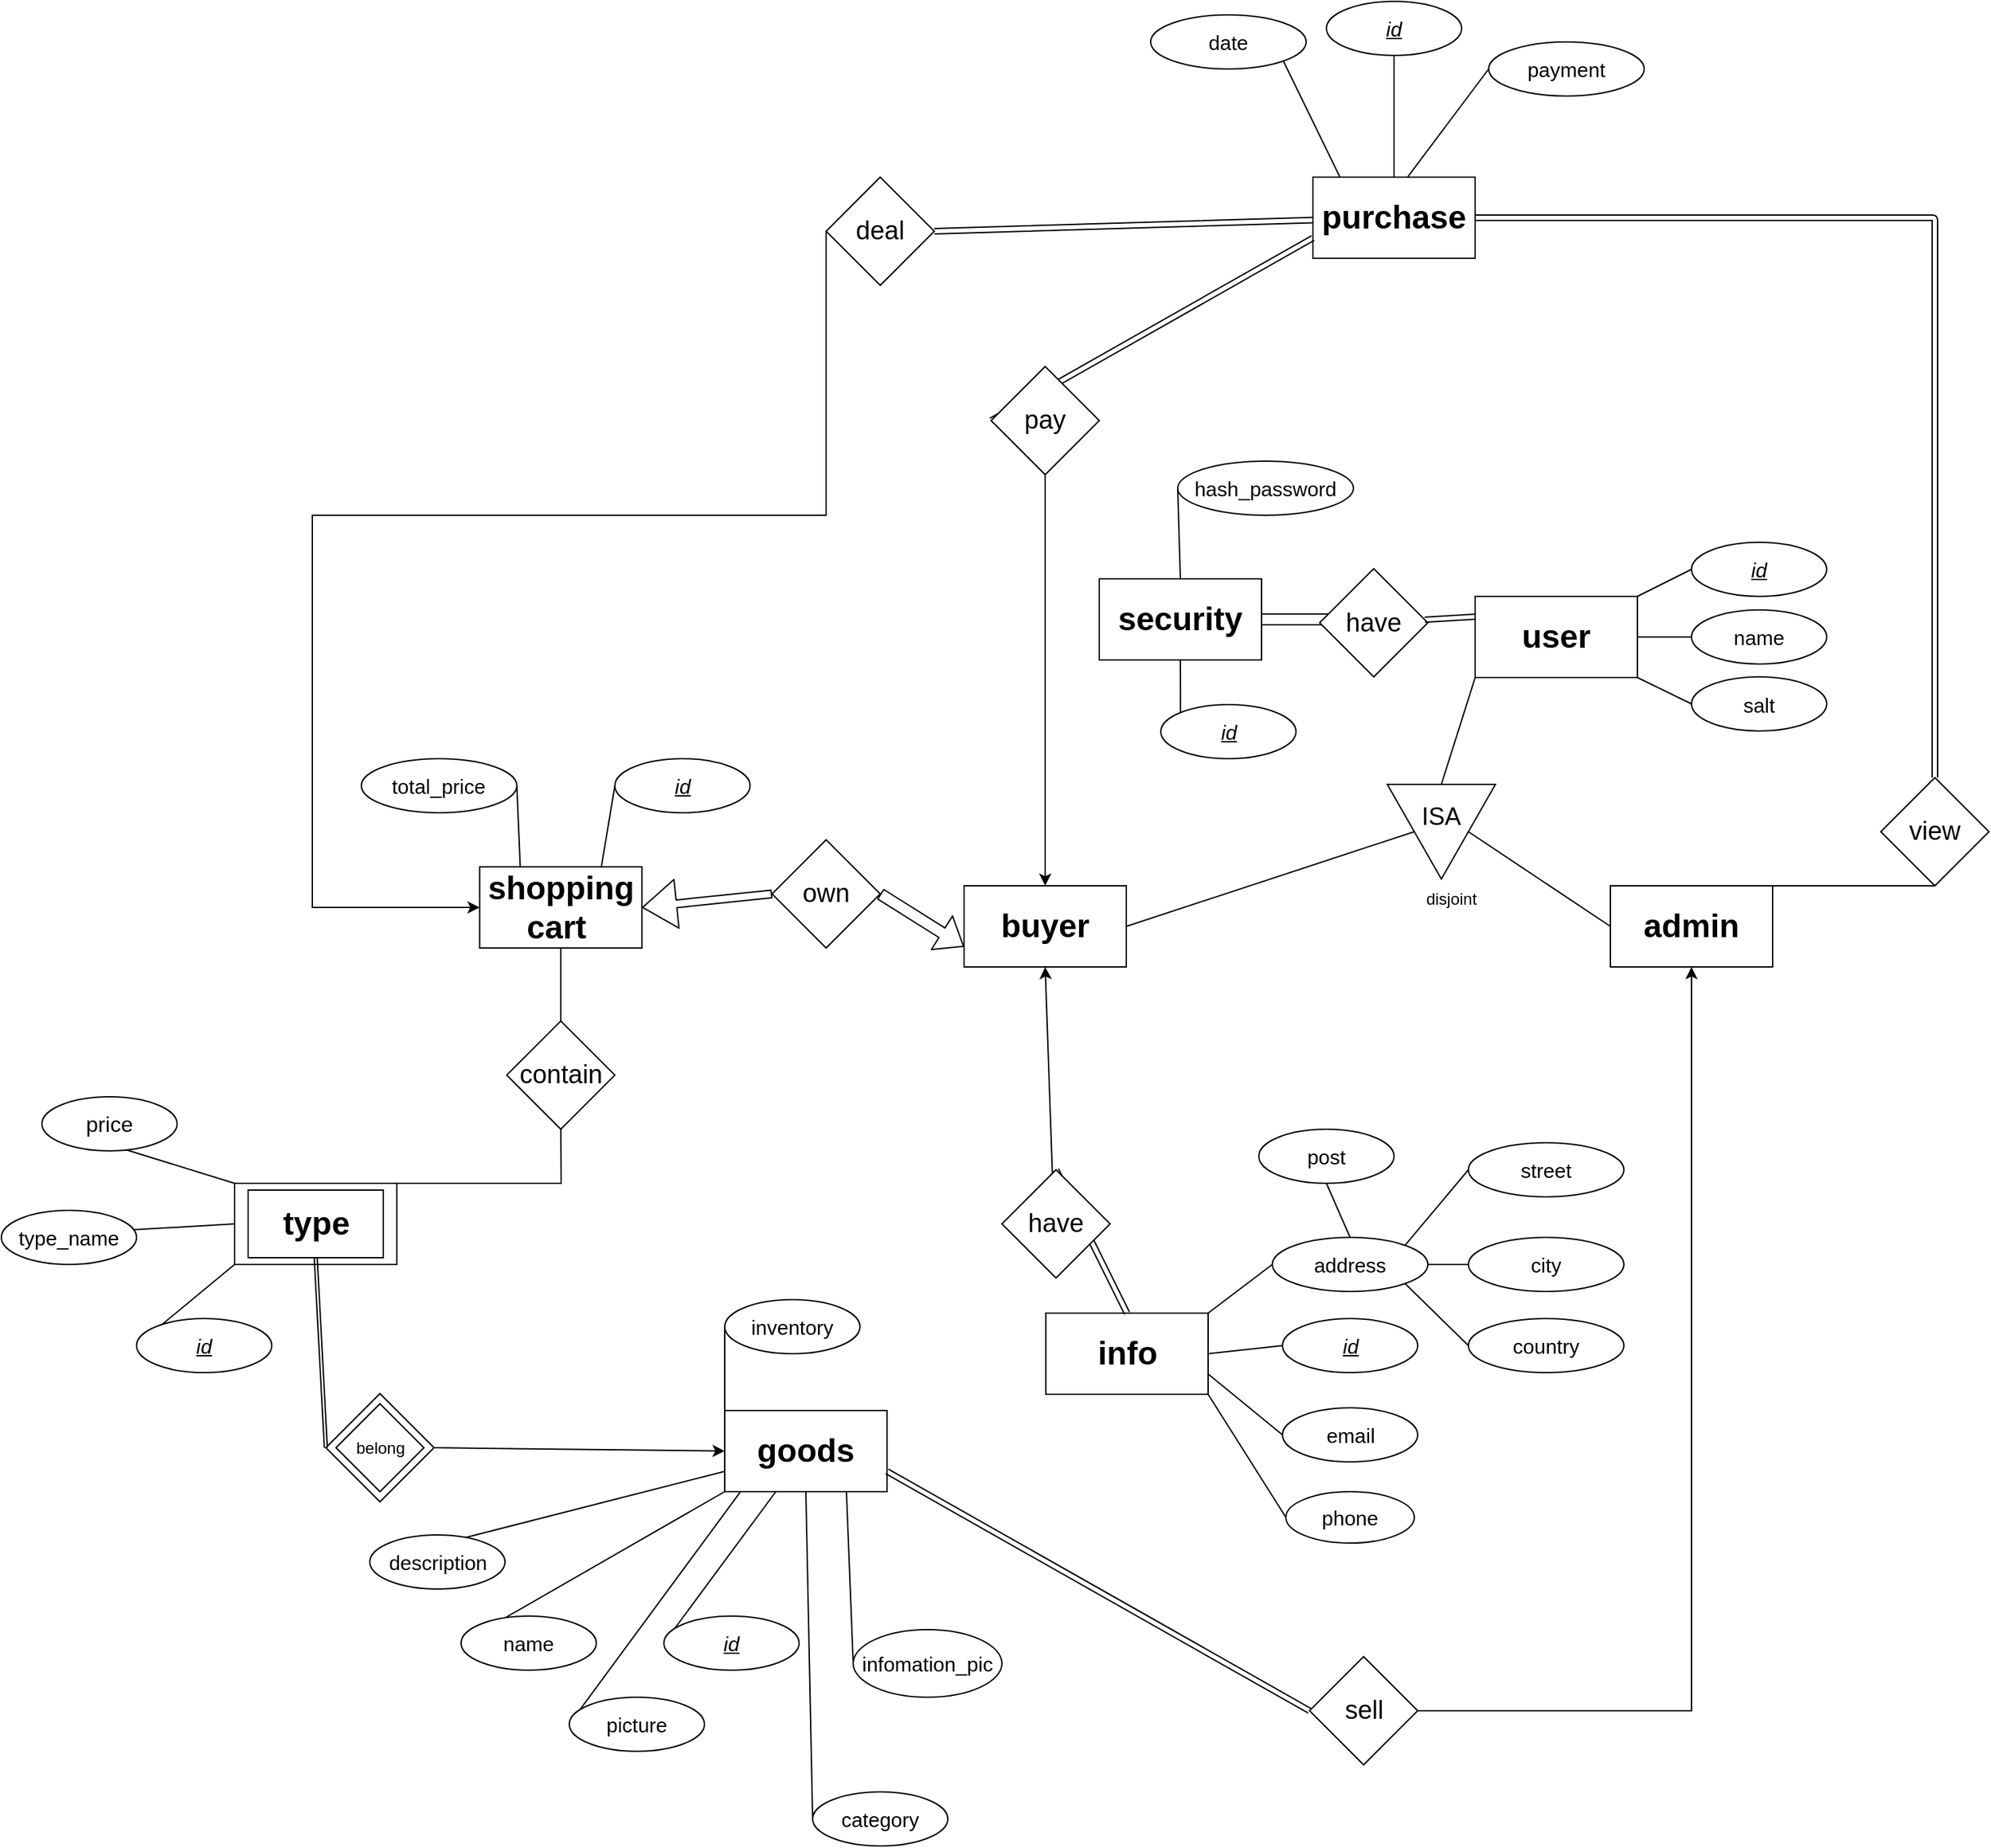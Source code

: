 <mxfile>
    <diagram name="Page-1" id="QmgooOB9zh-g-eOi-oqv">
        <mxGraphModel dx="900" dy="2457" grid="1" gridSize="10" guides="1" tooltips="1" connect="1" arrows="1" fold="1" page="1" pageScale="1" pageWidth="850" pageHeight="1100" background="none" math="0" shadow="0">
            <root>
                <mxCell id="0"/>
                <mxCell id="1" parent="0"/>
                <mxCell id="6UBSCnJgMbBsTfhwPMBy-22" style="rounded=0;orthogonalLoop=1;jettySize=auto;html=1;exitX=1;exitY=0.5;exitDx=0;exitDy=0;entryX=0;entryY=0.5;entryDx=0;entryDy=0;endArrow=none;endFill=0;" parent="1" source="6UBSCnJgMbBsTfhwPMBy-1" target="6UBSCnJgMbBsTfhwPMBy-15" edge="1">
                    <mxGeometry relative="1" as="geometry"/>
                </mxCell>
                <mxCell id="6UBSCnJgMbBsTfhwPMBy-29" style="edgeStyle=none;rounded=0;orthogonalLoop=1;jettySize=auto;html=1;exitX=1;exitY=0;exitDx=0;exitDy=0;entryX=0;entryY=0.5;entryDx=0;entryDy=0;endArrow=none;endFill=0;" parent="1" source="6UBSCnJgMbBsTfhwPMBy-1" target="6UBSCnJgMbBsTfhwPMBy-12" edge="1">
                    <mxGeometry relative="1" as="geometry"/>
                </mxCell>
                <mxCell id="6UBSCnJgMbBsTfhwPMBy-163" style="edgeStyle=none;rounded=0;orthogonalLoop=1;jettySize=auto;html=1;exitX=0;exitY=1;exitDx=0;exitDy=0;entryX=0;entryY=0.5;entryDx=0;entryDy=0;endArrow=none;endFill=0;" parent="1" source="6UBSCnJgMbBsTfhwPMBy-1" target="6UBSCnJgMbBsTfhwPMBy-162" edge="1">
                    <mxGeometry relative="1" as="geometry"/>
                </mxCell>
                <mxCell id="6UBSCnJgMbBsTfhwPMBy-1" value="&lt;h1&gt;user&lt;/h1&gt;" style="rounded=0;whiteSpace=wrap;html=1;" parent="1" vertex="1">
                    <mxGeometry x="920" y="-450" width="120" height="60" as="geometry"/>
                </mxCell>
                <mxCell id="6UBSCnJgMbBsTfhwPMBy-4" value="&lt;h1&gt;goods&lt;/h1&gt;" style="rounded=0;whiteSpace=wrap;html=1;" parent="1" vertex="1">
                    <mxGeometry x="365" y="152" width="120" height="60" as="geometry"/>
                </mxCell>
                <mxCell id="6UBSCnJgMbBsTfhwPMBy-6" value="&lt;h1&gt;purchase&lt;/h1&gt;" style="rounded=0;whiteSpace=wrap;html=1;" parent="1" vertex="1">
                    <mxGeometry x="800" y="-760" width="120" height="60" as="geometry"/>
                </mxCell>
                <mxCell id="6UBSCnJgMbBsTfhwPMBy-7" value="&lt;h1&gt;info&lt;/h1&gt;" style="rounded=0;whiteSpace=wrap;html=1;" parent="1" vertex="1">
                    <mxGeometry x="602.5" y="80" width="120" height="60" as="geometry"/>
                </mxCell>
                <mxCell id="6UBSCnJgMbBsTfhwPMBy-8" value="&lt;h1&gt;buyer&lt;br&gt;&lt;/h1&gt;" style="rounded=0;whiteSpace=wrap;html=1;" parent="1" vertex="1">
                    <mxGeometry x="542" y="-236" width="120" height="60" as="geometry"/>
                </mxCell>
                <mxCell id="6UBSCnJgMbBsTfhwPMBy-12" value="&lt;font style=&quot;font-size: 15px;&quot;&gt;&lt;i&gt;&lt;u&gt;id&lt;/u&gt;&lt;/i&gt;&lt;/font&gt;" style="ellipse;whiteSpace=wrap;html=1;" parent="1" vertex="1">
                    <mxGeometry x="1080" y="-490" width="100" height="40" as="geometry"/>
                </mxCell>
                <mxCell id="6UBSCnJgMbBsTfhwPMBy-15" value="&lt;span style=&quot;font-size: 15px;&quot;&gt;name&lt;/span&gt;" style="ellipse;whiteSpace=wrap;html=1;" parent="1" vertex="1">
                    <mxGeometry x="1080" y="-440" width="100" height="40" as="geometry"/>
                </mxCell>
                <mxCell id="6UBSCnJgMbBsTfhwPMBy-149" style="edgeStyle=none;rounded=0;orthogonalLoop=1;jettySize=auto;html=1;exitX=1;exitY=0.5;exitDx=0;exitDy=0;entryX=0;entryY=0.5;entryDx=0;entryDy=0;endArrow=none;endFill=0;" parent="1" edge="1">
                    <mxGeometry relative="1" as="geometry">
                        <mxPoint x="1230" y="140" as="sourcePoint"/>
                    </mxGeometry>
                </mxCell>
                <mxCell id="6UBSCnJgMbBsTfhwPMBy-50" style="edgeStyle=none;rounded=0;orthogonalLoop=1;jettySize=auto;html=1;entryX=0;entryY=0.5;entryDx=0;entryDy=0;endArrow=none;endFill=0;exitX=0.75;exitY=0;exitDx=0;exitDy=0;" parent="1" source="6UBSCnJgMbBsTfhwPMBy-3" target="6UBSCnJgMbBsTfhwPMBy-51" edge="1">
                    <mxGeometry relative="1" as="geometry">
                        <mxPoint x="323.75" y="-30" as="sourcePoint"/>
                    </mxGeometry>
                </mxCell>
                <mxCell id="6UBSCnJgMbBsTfhwPMBy-51" value="&lt;font style=&quot;font-size: 15px;&quot;&gt;&lt;i&gt;&lt;u&gt;id&lt;/u&gt;&lt;/i&gt;&lt;/font&gt;" style="ellipse;whiteSpace=wrap;html=1;" parent="1" vertex="1">
                    <mxGeometry x="283.75" y="-330" width="100" height="40" as="geometry"/>
                </mxCell>
                <mxCell id="6UBSCnJgMbBsTfhwPMBy-54" style="edgeStyle=none;rounded=0;orthogonalLoop=1;jettySize=auto;html=1;entryX=0;entryY=0.5;entryDx=0;entryDy=0;endArrow=none;endFill=0;exitX=1;exitY=0.5;exitDx=0;exitDy=0;" parent="1" source="6UBSCnJgMbBsTfhwPMBy-7" target="6UBSCnJgMbBsTfhwPMBy-55" edge="1">
                    <mxGeometry relative="1" as="geometry">
                        <mxPoint x="672.5" y="174" as="sourcePoint"/>
                    </mxGeometry>
                </mxCell>
                <mxCell id="6UBSCnJgMbBsTfhwPMBy-55" value="&lt;font style=&quot;font-size: 15px;&quot;&gt;&lt;i&gt;&lt;u&gt;id&lt;/u&gt;&lt;/i&gt;&lt;/font&gt;" style="ellipse;whiteSpace=wrap;html=1;" parent="1" vertex="1">
                    <mxGeometry x="777.5" y="84" width="100" height="40" as="geometry"/>
                </mxCell>
                <mxCell id="6UBSCnJgMbBsTfhwPMBy-56" style="edgeStyle=none;rounded=0;orthogonalLoop=1;jettySize=auto;html=1;entryX=0;entryY=0.5;entryDx=0;entryDy=0;endArrow=none;endFill=0;" parent="1" source="6UBSCnJgMbBsTfhwPMBy-4" target="6UBSCnJgMbBsTfhwPMBy-57" edge="1">
                    <mxGeometry relative="1" as="geometry">
                        <mxPoint x="430" y="354" as="sourcePoint"/>
                    </mxGeometry>
                </mxCell>
                <mxCell id="6UBSCnJgMbBsTfhwPMBy-57" value="&lt;font style=&quot;font-size: 15px;&quot;&gt;&lt;i&gt;&lt;u&gt;id&lt;/u&gt;&lt;/i&gt;&lt;/font&gt;" style="ellipse;whiteSpace=wrap;html=1;" parent="1" vertex="1">
                    <mxGeometry x="320" y="304" width="100" height="40" as="geometry"/>
                </mxCell>
                <mxCell id="6UBSCnJgMbBsTfhwPMBy-70" style="rounded=0;orthogonalLoop=1;jettySize=auto;html=1;exitX=0;exitY=0.75;exitDx=0;exitDy=0;entryX=0;entryY=0.5;entryDx=0;entryDy=0;endArrow=none;endFill=0;" parent="1" source="6UBSCnJgMbBsTfhwPMBy-4" target="6UBSCnJgMbBsTfhwPMBy-71" edge="1">
                    <mxGeometry relative="1" as="geometry">
                        <mxPoint x="350" y="219" as="sourcePoint"/>
                    </mxGeometry>
                </mxCell>
                <mxCell id="6UBSCnJgMbBsTfhwPMBy-71" value="&lt;span style=&quot;font-size: 15px;&quot;&gt;description&lt;/span&gt;" style="ellipse;whiteSpace=wrap;html=1;" parent="1" vertex="1">
                    <mxGeometry x="102.5" y="244" width="100" height="40" as="geometry"/>
                </mxCell>
                <mxCell id="6UBSCnJgMbBsTfhwPMBy-76" style="rounded=0;orthogonalLoop=1;jettySize=auto;html=1;exitX=0;exitY=1;exitDx=0;exitDy=0;entryX=0;entryY=0.5;entryDx=0;entryDy=0;endArrow=none;endFill=0;" parent="1" source="6UBSCnJgMbBsTfhwPMBy-4" target="6UBSCnJgMbBsTfhwPMBy-77" edge="1">
                    <mxGeometry relative="1" as="geometry">
                        <mxPoint x="370" y="239" as="sourcePoint"/>
                    </mxGeometry>
                </mxCell>
                <mxCell id="6UBSCnJgMbBsTfhwPMBy-77" value="&lt;span style=&quot;font-size: 15px;&quot;&gt;name&lt;/span&gt;" style="ellipse;whiteSpace=wrap;html=1;" parent="1" vertex="1">
                    <mxGeometry x="170" y="304" width="100" height="40" as="geometry"/>
                </mxCell>
                <mxCell id="6UBSCnJgMbBsTfhwPMBy-81" style="rounded=0;orthogonalLoop=1;jettySize=auto;html=1;exitX=0;exitY=0;exitDx=0;exitDy=0;entryX=0;entryY=0.5;entryDx=0;entryDy=0;endArrow=none;endFill=0;" parent="1" source="6UBSCnJgMbBsTfhwPMBy-4" target="6UBSCnJgMbBsTfhwPMBy-82" edge="1">
                    <mxGeometry relative="1" as="geometry">
                        <mxPoint x="370" y="219" as="sourcePoint"/>
                    </mxGeometry>
                </mxCell>
                <mxCell id="6UBSCnJgMbBsTfhwPMBy-82" value="inventory" style="ellipse;whiteSpace=wrap;html=1;fontSize=15;" parent="1" vertex="1">
                    <mxGeometry x="365" y="70" width="100" height="40" as="geometry"/>
                </mxCell>
                <mxCell id="6UBSCnJgMbBsTfhwPMBy-85" style="rounded=0;orthogonalLoop=1;jettySize=auto;html=1;entryX=0.5;entryY=1;entryDx=0;entryDy=0;endArrow=none;endFill=0;exitX=0.5;exitY=0;exitDx=0;exitDy=0;" parent="1" source="6UBSCnJgMbBsTfhwPMBy-94" target="6UBSCnJgMbBsTfhwPMBy-86" edge="1">
                    <mxGeometry relative="1" as="geometry">
                        <mxPoint x="742.5" y="234" as="sourcePoint"/>
                        <mxPoint x="770.0" y="-46" as="targetPoint"/>
                    </mxGeometry>
                </mxCell>
                <mxCell id="6UBSCnJgMbBsTfhwPMBy-86" value="&lt;span style=&quot;font-size: 15px;&quot;&gt;post&lt;/span&gt;" style="ellipse;whiteSpace=wrap;html=1;" parent="1" vertex="1">
                    <mxGeometry x="760" y="-56" width="100" height="40" as="geometry"/>
                </mxCell>
                <mxCell id="6UBSCnJgMbBsTfhwPMBy-91" style="edgeStyle=none;rounded=0;orthogonalLoop=1;jettySize=auto;html=1;exitX=0;exitY=0.5;exitDx=0;exitDy=0;endArrow=none;endFill=0;shape=link;entryX=1;entryY=0.75;entryDx=0;entryDy=0;" parent="1" source="6UBSCnJgMbBsTfhwPMBy-87" target="6UBSCnJgMbBsTfhwPMBy-4" edge="1">
                    <mxGeometry relative="1" as="geometry">
                        <mxPoint x="590" y="190" as="targetPoint"/>
                    </mxGeometry>
                </mxCell>
                <mxCell id="6UBSCnJgMbBsTfhwPMBy-187" style="edgeStyle=none;rounded=0;orthogonalLoop=1;jettySize=auto;html=1;exitX=1;exitY=0.5;exitDx=0;exitDy=0;entryX=0.5;entryY=1;entryDx=0;entryDy=0;" parent="1" source="6UBSCnJgMbBsTfhwPMBy-87" target="6UBSCnJgMbBsTfhwPMBy-153" edge="1">
                    <mxGeometry relative="1" as="geometry">
                        <Array as="points">
                            <mxPoint x="1080" y="374"/>
                        </Array>
                    </mxGeometry>
                </mxCell>
                <mxCell id="6UBSCnJgMbBsTfhwPMBy-87" value="&lt;font style=&quot;font-size: 19px;&quot;&gt;sell&lt;/font&gt;" style="rhombus;whiteSpace=wrap;html=1;" parent="1" vertex="1">
                    <mxGeometry x="797.5" y="334" width="80" height="80" as="geometry"/>
                </mxCell>
                <mxCell id="6UBSCnJgMbBsTfhwPMBy-93" style="rounded=0;orthogonalLoop=1;jettySize=auto;html=1;exitX=1;exitY=0;exitDx=0;exitDy=0;entryX=0;entryY=0.5;entryDx=0;entryDy=0;endArrow=none;endFill=0;" parent="1" source="6UBSCnJgMbBsTfhwPMBy-7" target="6UBSCnJgMbBsTfhwPMBy-94" edge="1">
                    <mxGeometry relative="1" as="geometry">
                        <mxPoint x="582.5" y="224" as="sourcePoint"/>
                    </mxGeometry>
                </mxCell>
                <mxCell id="6UBSCnJgMbBsTfhwPMBy-94" value="&lt;span style=&quot;font-size: 15px;&quot;&gt;address&lt;/span&gt;" style="ellipse;whiteSpace=wrap;html=1;" parent="1" vertex="1">
                    <mxGeometry x="770" y="24" width="115" height="40" as="geometry"/>
                </mxCell>
                <mxCell id="6UBSCnJgMbBsTfhwPMBy-96" style="rounded=0;orthogonalLoop=1;jettySize=auto;html=1;exitX=1;exitY=0;exitDx=0;exitDy=0;entryX=0;entryY=0.5;entryDx=0;entryDy=0;endArrow=none;endFill=0;" parent="1" source="6UBSCnJgMbBsTfhwPMBy-94" target="6UBSCnJgMbBsTfhwPMBy-97" edge="1">
                    <mxGeometry relative="1" as="geometry">
                        <mxPoint x="850" y="104" as="sourcePoint"/>
                        <mxPoint x="950" y="44" as="targetPoint"/>
                    </mxGeometry>
                </mxCell>
                <mxCell id="6UBSCnJgMbBsTfhwPMBy-97" value="&lt;span style=&quot;font-size: 15px;&quot;&gt;street&lt;/span&gt;" style="ellipse;whiteSpace=wrap;html=1;" parent="1" vertex="1">
                    <mxGeometry x="915" y="-46" width="115" height="40" as="geometry"/>
                </mxCell>
                <mxCell id="6UBSCnJgMbBsTfhwPMBy-98" style="rounded=0;orthogonalLoop=1;jettySize=auto;html=1;exitX=1;exitY=1;exitDx=0;exitDy=0;entryX=0;entryY=0.5;entryDx=0;entryDy=0;endArrow=none;endFill=0;" parent="1" source="6UBSCnJgMbBsTfhwPMBy-94" target="6UBSCnJgMbBsTfhwPMBy-99" edge="1">
                    <mxGeometry relative="1" as="geometry">
                        <mxPoint x="890" y="124" as="sourcePoint"/>
                    </mxGeometry>
                </mxCell>
                <mxCell id="6UBSCnJgMbBsTfhwPMBy-99" value="&lt;span style=&quot;font-size: 15px;&quot;&gt;country&lt;/span&gt;" style="ellipse;whiteSpace=wrap;html=1;" parent="1" vertex="1">
                    <mxGeometry x="915" y="84" width="115" height="40" as="geometry"/>
                </mxCell>
                <mxCell id="6UBSCnJgMbBsTfhwPMBy-100" style="rounded=0;orthogonalLoop=1;jettySize=auto;html=1;exitX=1;exitY=0.5;exitDx=0;exitDy=0;entryX=0;entryY=0.5;entryDx=0;entryDy=0;endArrow=none;endFill=0;" parent="1" source="6UBSCnJgMbBsTfhwPMBy-94" target="6UBSCnJgMbBsTfhwPMBy-101" edge="1">
                    <mxGeometry relative="1" as="geometry">
                        <mxPoint x="880" y="114" as="sourcePoint"/>
                    </mxGeometry>
                </mxCell>
                <mxCell id="6UBSCnJgMbBsTfhwPMBy-101" value="&lt;span style=&quot;font-size: 15px;&quot;&gt;city&lt;br&gt;&lt;/span&gt;" style="ellipse;whiteSpace=wrap;html=1;" parent="1" vertex="1">
                    <mxGeometry x="915" y="24" width="115" height="40" as="geometry"/>
                </mxCell>
                <mxCell id="6UBSCnJgMbBsTfhwPMBy-115" style="edgeStyle=none;rounded=0;orthogonalLoop=1;jettySize=auto;html=1;exitX=0.5;exitY=0;exitDx=0;exitDy=0;entryX=0.5;entryY=0;entryDx=0;entryDy=0;endArrow=none;endFill=0;shape=link;" parent="1" source="6UBSCnJgMbBsTfhwPMBy-108" target="6UBSCnJgMbBsTfhwPMBy-7" edge="1">
                    <mxGeometry relative="1" as="geometry"/>
                </mxCell>
                <mxCell id="6UBSCnJgMbBsTfhwPMBy-146" style="edgeStyle=none;rounded=0;orthogonalLoop=1;jettySize=auto;html=1;exitX=0.5;exitY=1;exitDx=0;exitDy=0;entryX=0.5;entryY=1;entryDx=0;entryDy=0;" parent="1" source="6UBSCnJgMbBsTfhwPMBy-108" target="6UBSCnJgMbBsTfhwPMBy-8" edge="1">
                    <mxGeometry relative="1" as="geometry">
                        <mxPoint x="1452.5" y="230" as="targetPoint"/>
                    </mxGeometry>
                </mxCell>
                <mxCell id="6UBSCnJgMbBsTfhwPMBy-108" value="&lt;span style=&quot;font-size: 19px;&quot;&gt;have&lt;/span&gt;" style="rhombus;whiteSpace=wrap;html=1;" parent="1" vertex="1">
                    <mxGeometry x="570" y="-26" width="80" height="80" as="geometry"/>
                </mxCell>
                <mxCell id="6UBSCnJgMbBsTfhwPMBy-109" style="rounded=0;orthogonalLoop=1;jettySize=auto;html=1;endArrow=none;endFill=0;entryX=0;entryY=0.5;entryDx=0;entryDy=0;exitX=1;exitY=1;exitDx=0;exitDy=0;" parent="1" source="6UBSCnJgMbBsTfhwPMBy-7" target="6UBSCnJgMbBsTfhwPMBy-112" edge="1">
                    <mxGeometry relative="1" as="geometry">
                        <mxPoint x="722.5" y="154" as="sourcePoint"/>
                        <mxPoint x="711.5" y="380" as="targetPoint"/>
                    </mxGeometry>
                </mxCell>
                <mxCell id="6UBSCnJgMbBsTfhwPMBy-112" value="phone" style="ellipse;whiteSpace=wrap;html=1;fillColor=none;fontSize=15;" parent="1" vertex="1">
                    <mxGeometry x="780" y="212" width="95" height="38" as="geometry"/>
                </mxCell>
                <mxCell id="6UBSCnJgMbBsTfhwPMBy-124" style="rounded=0;orthogonalLoop=1;jettySize=auto;html=1;exitX=0.25;exitY=0;exitDx=0;exitDy=0;entryX=1;entryY=0.5;entryDx=0;entryDy=0;endArrow=none;endFill=0;" parent="1" source="6UBSCnJgMbBsTfhwPMBy-3" target="6UBSCnJgMbBsTfhwPMBy-125" edge="1">
                    <mxGeometry relative="1" as="geometry">
                        <mxPoint x="276.75" y="-194" as="sourcePoint"/>
                        <mxPoint x="366.25" y="-180" as="targetPoint"/>
                    </mxGeometry>
                </mxCell>
                <mxCell id="6UBSCnJgMbBsTfhwPMBy-125" value="&lt;span style=&quot;font-size: 15px;&quot;&gt;total_price&lt;/span&gt;" style="ellipse;whiteSpace=wrap;html=1;" parent="1" vertex="1">
                    <mxGeometry x="96.25" y="-330" width="115" height="40" as="geometry"/>
                </mxCell>
                <mxCell id="6UBSCnJgMbBsTfhwPMBy-129" style="edgeStyle=none;rounded=0;orthogonalLoop=1;jettySize=auto;html=1;exitX=0.5;exitY=0;exitDx=0;exitDy=0;entryX=0.5;entryY=1;entryDx=0;entryDy=0;endArrow=none;endFill=0;" parent="1" source="6UBSCnJgMbBsTfhwPMBy-130" target="6UBSCnJgMbBsTfhwPMBy-3" edge="1">
                    <mxGeometry relative="1" as="geometry">
                        <mxPoint x="-120" y="-100" as="targetPoint"/>
                    </mxGeometry>
                </mxCell>
                <mxCell id="6UBSCnJgMbBsTfhwPMBy-130" value="&lt;span style=&quot;font-size: 19px;&quot;&gt;contain&lt;/span&gt;" style="rhombus;whiteSpace=wrap;html=1;" parent="1" vertex="1">
                    <mxGeometry x="203.75" y="-136" width="80" height="80" as="geometry"/>
                </mxCell>
                <mxCell id="6UBSCnJgMbBsTfhwPMBy-133" style="edgeStyle=none;rounded=0;orthogonalLoop=1;jettySize=auto;html=1;exitX=0.5;exitY=0;exitDx=0;exitDy=0;entryX=0.5;entryY=1;entryDx=0;entryDy=0;endArrow=none;endFill=0;" parent="1" source="XJRDdhlwDgM6eqXqExOu-32" target="6UBSCnJgMbBsTfhwPMBy-130" edge="1">
                    <mxGeometry relative="1" as="geometry">
                        <mxPoint x="99" y="-231" as="targetPoint"/>
                        <mxPoint x="99" y="-165" as="sourcePoint"/>
                        <Array as="points">
                            <mxPoint x="244" y="-16"/>
                        </Array>
                    </mxGeometry>
                </mxCell>
                <mxCell id="6UBSCnJgMbBsTfhwPMBy-139" value="&lt;font style=&quot;font-size: 19px;&quot;&gt;own&lt;/font&gt;" style="rhombus;whiteSpace=wrap;html=1;" parent="1" vertex="1">
                    <mxGeometry x="400" y="-270" width="80" height="80" as="geometry"/>
                </mxCell>
                <mxCell id="6UBSCnJgMbBsTfhwPMBy-144" value="" style="shape=mxgraph.arrows2.wedgeArrow;html=1;bendable=0;startWidth=6.667;fillColor=strokeColor;defaultFillColor=invert;defaultGradientColor=invert;rounded=0;" parent="1" source="6UBSCnJgMbBsTfhwPMBy-3" edge="1">
                    <mxGeometry width="100" height="100" relative="1" as="geometry">
                        <mxPoint x="243.58" y="-259.66" as="sourcePoint"/>
                        <mxPoint x="243.58" y="-250" as="targetPoint"/>
                    </mxGeometry>
                </mxCell>
                <mxCell id="6UBSCnJgMbBsTfhwPMBy-153" value="&lt;h1&gt;admin&lt;br&gt;&lt;/h1&gt;" style="rounded=0;whiteSpace=wrap;html=1;" parent="1" vertex="1">
                    <mxGeometry x="1020" y="-236" width="120" height="60" as="geometry"/>
                </mxCell>
                <mxCell id="6UBSCnJgMbBsTfhwPMBy-160" style="rounded=0;orthogonalLoop=1;jettySize=auto;html=1;entryX=0;entryY=0.5;entryDx=0;entryDy=0;endArrow=none;endFill=0;exitX=0.75;exitY=1;exitDx=0;exitDy=0;" parent="1" source="6UBSCnJgMbBsTfhwPMBy-4" target="6UBSCnJgMbBsTfhwPMBy-161" edge="1">
                    <mxGeometry relative="1" as="geometry">
                        <mxPoint x="730" y="344" as="sourcePoint"/>
                    </mxGeometry>
                </mxCell>
                <mxCell id="6UBSCnJgMbBsTfhwPMBy-161" value="&lt;span style=&quot;font-size: 15px;&quot;&gt;infomation_pic&lt;br&gt;&lt;/span&gt;" style="ellipse;whiteSpace=wrap;html=1;" parent="1" vertex="1">
                    <mxGeometry x="460" y="314" width="110" height="50" as="geometry"/>
                </mxCell>
                <mxCell id="6UBSCnJgMbBsTfhwPMBy-166" style="edgeStyle=none;rounded=0;orthogonalLoop=1;jettySize=auto;html=1;exitX=0.5;exitY=1;exitDx=0;exitDy=0;entryX=1;entryY=0.5;entryDx=0;entryDy=0;endArrow=none;endFill=0;" parent="1" source="6UBSCnJgMbBsTfhwPMBy-162" target="6UBSCnJgMbBsTfhwPMBy-8" edge="1">
                    <mxGeometry relative="1" as="geometry"/>
                </mxCell>
                <mxCell id="6UBSCnJgMbBsTfhwPMBy-167" style="edgeStyle=none;rounded=0;orthogonalLoop=1;jettySize=auto;html=1;exitX=0.5;exitY=0;exitDx=0;exitDy=0;entryX=0;entryY=0.5;entryDx=0;entryDy=0;endArrow=none;endFill=0;" parent="1" source="6UBSCnJgMbBsTfhwPMBy-162" target="6UBSCnJgMbBsTfhwPMBy-153" edge="1">
                    <mxGeometry relative="1" as="geometry"/>
                </mxCell>
                <mxCell id="6UBSCnJgMbBsTfhwPMBy-162" value="&lt;font style=&quot;font-size: 18px;&quot;&gt;ISA&lt;br&gt;&lt;br&gt;&lt;/font&gt;" style="triangle;whiteSpace=wrap;html=1;rotation=0;direction=south;" parent="1" vertex="1">
                    <mxGeometry x="855" y="-311" width="80" height="70" as="geometry"/>
                </mxCell>
                <mxCell id="6UBSCnJgMbBsTfhwPMBy-182" value="" style="edgeStyle=none;rounded=0;orthogonalLoop=1;jettySize=auto;html=1;entryX=0.5;entryY=1;entryDx=0;entryDy=0;endArrow=none;endFill=0;exitX=0.5;exitY=0;exitDx=0;exitDy=0;" parent="1" source="6UBSCnJgMbBsTfhwPMBy-6" target="6UBSCnJgMbBsTfhwPMBy-49" edge="1">
                    <mxGeometry relative="1" as="geometry">
                        <mxPoint x="645" y="-990" as="sourcePoint"/>
                        <mxPoint x="645" y="-1090" as="targetPoint"/>
                    </mxGeometry>
                </mxCell>
                <mxCell id="6UBSCnJgMbBsTfhwPMBy-49" value="&lt;font style=&quot;font-size: 15px;&quot;&gt;&lt;i&gt;&lt;u&gt;id&lt;/u&gt;&lt;/i&gt;&lt;/font&gt;" style="ellipse;whiteSpace=wrap;html=1;" parent="1" vertex="1">
                    <mxGeometry x="810" y="-890" width="100" height="40" as="geometry"/>
                </mxCell>
                <mxCell id="6UBSCnJgMbBsTfhwPMBy-205" style="rounded=0;orthogonalLoop=1;jettySize=auto;html=1;exitX=1;exitY=0.25;exitDx=0;exitDy=0;entryX=0;entryY=0.5;entryDx=0;entryDy=0;endArrow=none;endFill=0;" parent="1" target="6UBSCnJgMbBsTfhwPMBy-206" edge="1">
                    <mxGeometry relative="1" as="geometry">
                        <mxPoint x="870" y="-760" as="sourcePoint"/>
                        <mxPoint x="932.5" y="-705" as="targetPoint"/>
                    </mxGeometry>
                </mxCell>
                <mxCell id="6UBSCnJgMbBsTfhwPMBy-206" value="&lt;span style=&quot;font-size: 15px;&quot;&gt;payment&lt;/span&gt;" style="ellipse;whiteSpace=wrap;html=1;" parent="1" vertex="1">
                    <mxGeometry x="930" y="-860" width="115" height="40" as="geometry"/>
                </mxCell>
                <mxCell id="6UBSCnJgMbBsTfhwPMBy-210" style="rounded=0;orthogonalLoop=1;jettySize=auto;html=1;exitX=1;exitY=0.25;exitDx=0;exitDy=0;entryX=1;entryY=1;entryDx=0;entryDy=0;endArrow=none;endFill=0;" parent="1" target="6UBSCnJgMbBsTfhwPMBy-211" edge="1">
                    <mxGeometry relative="1" as="geometry">
                        <mxPoint x="820" y="-760" as="sourcePoint"/>
                        <mxPoint x="882.5" y="-705" as="targetPoint"/>
                    </mxGeometry>
                </mxCell>
                <mxCell id="6UBSCnJgMbBsTfhwPMBy-211" value="&lt;span style=&quot;font-size: 15px;&quot;&gt;date&lt;/span&gt;" style="ellipse;whiteSpace=wrap;html=1;" parent="1" vertex="1">
                    <mxGeometry x="680" y="-880" width="115" height="40" as="geometry"/>
                </mxCell>
                <mxCell id="6UBSCnJgMbBsTfhwPMBy-219" style="edgeStyle=none;rounded=0;orthogonalLoop=1;jettySize=auto;html=1;exitX=0;exitY=0.5;exitDx=0;exitDy=0;entryX=0;entryY=0.5;entryDx=0;entryDy=0;" parent="1" source="6UBSCnJgMbBsTfhwPMBy-212" target="6UBSCnJgMbBsTfhwPMBy-3" edge="1">
                    <mxGeometry relative="1" as="geometry">
                        <mxPoint x="-2.5" y="-360" as="sourcePoint"/>
                        <mxPoint x="-200" y="-176" as="targetPoint"/>
                        <Array as="points">
                            <mxPoint x="440" y="-510"/>
                            <mxPoint x="60" y="-510"/>
                            <mxPoint x="60" y="-220"/>
                        </Array>
                    </mxGeometry>
                </mxCell>
                <mxCell id="6UBSCnJgMbBsTfhwPMBy-212" value="&lt;font style=&quot;font-size: 19px;&quot;&gt;deal&lt;br&gt;&lt;/font&gt;" style="rhombus;whiteSpace=wrap;html=1;" parent="1" vertex="1">
                    <mxGeometry x="440" y="-760" width="80" height="80" as="geometry"/>
                </mxCell>
                <mxCell id="6UBSCnJgMbBsTfhwPMBy-3" value="&lt;h1&gt;shopping cart&amp;nbsp;&lt;br&gt;&lt;/h1&gt;" style="rounded=0;whiteSpace=wrap;html=1;" parent="1" vertex="1">
                    <mxGeometry x="183.75" y="-250" width="120" height="60" as="geometry"/>
                </mxCell>
                <mxCell id="6UBSCnJgMbBsTfhwPMBy-220" style="edgeStyle=none;rounded=0;orthogonalLoop=1;jettySize=auto;html=1;exitX=0;exitY=0.5;exitDx=0;exitDy=0;shape=link;entryX=0;entryY=0.75;entryDx=0;entryDy=0;" parent="1" source="6UBSCnJgMbBsTfhwPMBy-221" target="6UBSCnJgMbBsTfhwPMBy-6" edge="1">
                    <mxGeometry relative="1" as="geometry">
                        <mxPoint x="800" y="-740" as="targetPoint"/>
                    </mxGeometry>
                </mxCell>
                <mxCell id="6UBSCnJgMbBsTfhwPMBy-223" style="edgeStyle=none;rounded=0;orthogonalLoop=1;jettySize=auto;html=1;exitX=0.5;exitY=1;exitDx=0;exitDy=0;entryX=0.5;entryY=0;entryDx=0;entryDy=0;" parent="1" source="6UBSCnJgMbBsTfhwPMBy-221" target="6UBSCnJgMbBsTfhwPMBy-8" edge="1">
                    <mxGeometry relative="1" as="geometry">
                        <Array as="points"/>
                    </mxGeometry>
                </mxCell>
                <mxCell id="6UBSCnJgMbBsTfhwPMBy-221" value="&lt;font style=&quot;font-size: 19px;&quot;&gt;pay&lt;br&gt;&lt;/font&gt;" style="rhombus;whiteSpace=wrap;html=1;" parent="1" vertex="1">
                    <mxGeometry x="562" y="-620" width="80" height="80" as="geometry"/>
                </mxCell>
                <mxCell id="6UBSCnJgMbBsTfhwPMBy-234" style="edgeStyle=none;rounded=0;orthogonalLoop=1;jettySize=auto;html=1;exitX=0.5;exitY=1;exitDx=0;exitDy=0;entryX=1;entryY=0;entryDx=0;entryDy=0;endArrow=none;endFill=0;" parent="1" source="6UBSCnJgMbBsTfhwPMBy-228" target="6UBSCnJgMbBsTfhwPMBy-153" edge="1">
                    <mxGeometry relative="1" as="geometry">
                        <Array as="points"/>
                    </mxGeometry>
                </mxCell>
                <mxCell id="6UBSCnJgMbBsTfhwPMBy-228" value="&lt;span style=&quot;font-size: 19px;&quot;&gt;view&lt;/span&gt;" style="rhombus;whiteSpace=wrap;html=1;" parent="1" vertex="1">
                    <mxGeometry x="1220" y="-316" width="80" height="80" as="geometry"/>
                </mxCell>
                <mxCell id="XJRDdhlwDgM6eqXqExOu-2" value="disjoint" style="text;html=1;strokeColor=none;fillColor=none;align=center;verticalAlign=middle;whiteSpace=wrap;rounded=0;" parent="1" vertex="1">
                    <mxGeometry x="865" y="-241" width="75" height="30" as="geometry"/>
                </mxCell>
                <mxCell id="XJRDdhlwDgM6eqXqExOu-3" style="rounded=0;orthogonalLoop=1;jettySize=auto;html=1;entryX=0;entryY=0.5;entryDx=0;entryDy=0;endArrow=none;endFill=0;exitX=0.5;exitY=1;exitDx=0;exitDy=0;" parent="1" source="6UBSCnJgMbBsTfhwPMBy-4" target="XJRDdhlwDgM6eqXqExOu-4" edge="1">
                    <mxGeometry relative="1" as="geometry">
                        <mxPoint x="420" y="244" as="sourcePoint"/>
                    </mxGeometry>
                </mxCell>
                <mxCell id="XJRDdhlwDgM6eqXqExOu-4" value="&lt;span style=&quot;font-size: 15px;&quot;&gt;category&lt;/span&gt;" style="ellipse;whiteSpace=wrap;html=1;" parent="1" vertex="1">
                    <mxGeometry x="430" y="434" width="100" height="40" as="geometry"/>
                </mxCell>
                <mxCell id="XJRDdhlwDgM6eqXqExOu-6" style="rounded=0;orthogonalLoop=1;jettySize=auto;html=1;entryX=0;entryY=0.5;entryDx=0;entryDy=0;endArrow=none;endFill=0;exitX=0;exitY=0;exitDx=0;exitDy=0;" parent="1" source="XJRDdhlwDgM6eqXqExOu-32" target="XJRDdhlwDgM6eqXqExOu-7" edge="1">
                    <mxGeometry relative="1" as="geometry">
                        <mxPoint x="-100" y="24.5" as="sourcePoint"/>
                    </mxGeometry>
                </mxCell>
                <mxCell id="XJRDdhlwDgM6eqXqExOu-7" value="price" style="ellipse;whiteSpace=wrap;html=1;fontSize=16;" parent="1" vertex="1">
                    <mxGeometry x="-140" y="-80" width="100" height="40" as="geometry"/>
                </mxCell>
                <mxCell id="XJRDdhlwDgM6eqXqExOu-9" style="rounded=0;orthogonalLoop=1;jettySize=auto;html=1;entryX=0;entryY=0.5;entryDx=0;entryDy=0;endArrow=none;endFill=0;exitX=0;exitY=0.5;exitDx=0;exitDy=0;" parent="1" source="XJRDdhlwDgM6eqXqExOu-32" target="XJRDdhlwDgM6eqXqExOu-10" edge="1">
                    <mxGeometry relative="1" as="geometry">
                        <mxPoint x="-110" y="34.5" as="sourcePoint"/>
                    </mxGeometry>
                </mxCell>
                <mxCell id="XJRDdhlwDgM6eqXqExOu-10" value="&lt;span style=&quot;font-size: 15px;&quot;&gt;type_name&lt;/span&gt;" style="ellipse;whiteSpace=wrap;html=1;" parent="1" vertex="1">
                    <mxGeometry x="-170" y="4" width="100" height="40" as="geometry"/>
                </mxCell>
                <mxCell id="XJRDdhlwDgM6eqXqExOu-15" style="rounded=0;orthogonalLoop=1;jettySize=auto;html=1;exitX=0.094;exitY=1.009;exitDx=0;exitDy=0;entryX=0;entryY=0.5;entryDx=0;entryDy=0;endArrow=none;endFill=0;exitPerimeter=0;" parent="1" source="6UBSCnJgMbBsTfhwPMBy-4" target="XJRDdhlwDgM6eqXqExOu-16" edge="1">
                    <mxGeometry relative="1" as="geometry">
                        <mxPoint x="300" y="354" as="sourcePoint"/>
                    </mxGeometry>
                </mxCell>
                <mxCell id="XJRDdhlwDgM6eqXqExOu-16" value="&lt;span style=&quot;font-size: 15px;&quot;&gt;picture&lt;/span&gt;" style="ellipse;whiteSpace=wrap;html=1;" parent="1" vertex="1">
                    <mxGeometry x="250" y="364" width="100" height="40" as="geometry"/>
                </mxCell>
                <mxCell id="XJRDdhlwDgM6eqXqExOu-18" style="rounded=0;orthogonalLoop=1;jettySize=auto;html=1;entryX=0;entryY=0.5;entryDx=0;entryDy=0;endArrow=none;endFill=0;" parent="1" target="XJRDdhlwDgM6eqXqExOu-19" edge="1">
                    <mxGeometry relative="1" as="geometry">
                        <mxPoint x="1040" y="-390" as="sourcePoint"/>
                    </mxGeometry>
                </mxCell>
                <mxCell id="XJRDdhlwDgM6eqXqExOu-19" value="&lt;font style=&quot;font-size: 15px;&quot;&gt;salt&lt;/font&gt;" style="ellipse;whiteSpace=wrap;html=1;" parent="1" vertex="1">
                    <mxGeometry x="1080" y="-390.5" width="100" height="40" as="geometry"/>
                </mxCell>
                <mxCell id="XJRDdhlwDgM6eqXqExOu-20" value="&lt;h1&gt;security&lt;/h1&gt;" style="rounded=0;whiteSpace=wrap;html=1;" parent="1" vertex="1">
                    <mxGeometry x="642" y="-463" width="120" height="60" as="geometry"/>
                </mxCell>
                <mxCell id="XJRDdhlwDgM6eqXqExOu-21" style="edgeStyle=none;rounded=0;orthogonalLoop=1;jettySize=auto;html=1;exitX=0;exitY=0.5;exitDx=0;exitDy=0;endArrow=none;endFill=0;shape=link;width=-8;entryX=1;entryY=0.5;entryDx=0;entryDy=0;" parent="1" target="XJRDdhlwDgM6eqXqExOu-20" edge="1">
                    <mxGeometry relative="1" as="geometry">
                        <mxPoint x="842" y="-433" as="targetPoint"/>
                        <mxPoint x="849.5" y="-433.0" as="sourcePoint"/>
                    </mxGeometry>
                </mxCell>
                <mxCell id="XJRDdhlwDgM6eqXqExOu-22" value="&lt;span style=&quot;font-size: 19px;&quot;&gt;have&lt;/span&gt;" style="rhombus;whiteSpace=wrap;html=1;" parent="1" vertex="1">
                    <mxGeometry x="805" y="-470.5" width="80" height="80" as="geometry"/>
                </mxCell>
                <mxCell id="XJRDdhlwDgM6eqXqExOu-24" style="edgeStyle=none;rounded=0;orthogonalLoop=1;jettySize=auto;html=1;endArrow=none;endFill=0;shape=link;width=-3.846;exitX=0;exitY=0.25;exitDx=0;exitDy=0;" parent="1" source="6UBSCnJgMbBsTfhwPMBy-1" target="XJRDdhlwDgM6eqXqExOu-22" edge="1">
                    <mxGeometry relative="1" as="geometry">
                        <mxPoint x="860" y="-590" as="targetPoint"/>
                        <mxPoint x="880" y="-470" as="sourcePoint"/>
                    </mxGeometry>
                </mxCell>
                <mxCell id="XJRDdhlwDgM6eqXqExOu-25" style="rounded=0;orthogonalLoop=1;jettySize=auto;html=1;exitX=0.5;exitY=0;exitDx=0;exitDy=0;entryX=0;entryY=0.5;entryDx=0;entryDy=0;endArrow=none;endFill=0;" parent="1" source="XJRDdhlwDgM6eqXqExOu-20" target="XJRDdhlwDgM6eqXqExOu-26" edge="1">
                    <mxGeometry relative="1" as="geometry">
                        <mxPoint x="697" y="-610" as="sourcePoint"/>
                    </mxGeometry>
                </mxCell>
                <mxCell id="XJRDdhlwDgM6eqXqExOu-26" value="&lt;font style=&quot;font-size: 15px;&quot;&gt;hash_password&lt;/font&gt;" style="ellipse;whiteSpace=wrap;html=1;" parent="1" vertex="1">
                    <mxGeometry x="700" y="-550" width="130" height="40" as="geometry"/>
                </mxCell>
                <mxCell id="XJRDdhlwDgM6eqXqExOu-30" value="belong" style="rhombus;whiteSpace=wrap;html=1;" parent="1" vertex="1">
                    <mxGeometry x="70" y="139.5" width="80" height="80" as="geometry"/>
                </mxCell>
                <mxCell id="XJRDdhlwDgM6eqXqExOu-31" value="belong" style="rhombus;whiteSpace=wrap;html=1;" parent="1" vertex="1">
                    <mxGeometry x="77.5" y="147" width="65" height="65" as="geometry"/>
                </mxCell>
                <mxCell id="XJRDdhlwDgM6eqXqExOu-32" value="&lt;h1&gt;goods&lt;/h1&gt;" style="rounded=0;whiteSpace=wrap;html=1;movable=1;resizable=1;rotatable=1;deletable=1;editable=1;locked=0;connectable=1;" parent="1" vertex="1">
                    <mxGeometry x="2.5" y="-16" width="120" height="60" as="geometry"/>
                </mxCell>
                <mxCell id="XJRDdhlwDgM6eqXqExOu-34" value="&lt;h1&gt;type&lt;/h1&gt;" style="rounded=0;whiteSpace=wrap;html=1;movable=1;resizable=1;rotatable=1;deletable=1;editable=1;locked=0;connectable=1;" parent="1" vertex="1">
                    <mxGeometry x="12.5" y="-11" width="100" height="50" as="geometry"/>
                </mxCell>
                <mxCell id="XJRDdhlwDgM6eqXqExOu-36" style="edgeStyle=none;rounded=0;orthogonalLoop=1;jettySize=auto;html=1;exitX=1;exitY=0.5;exitDx=0;exitDy=0;entryX=0;entryY=0.5;entryDx=0;entryDy=0;" parent="1" source="XJRDdhlwDgM6eqXqExOu-30" target="6UBSCnJgMbBsTfhwPMBy-4" edge="1">
                    <mxGeometry relative="1" as="geometry">
                        <mxPoint x="130" y="164" as="sourcePoint"/>
                        <mxPoint x="110" y="189" as="targetPoint"/>
                    </mxGeometry>
                </mxCell>
                <mxCell id="XJRDdhlwDgM6eqXqExOu-37" style="edgeStyle=none;rounded=0;orthogonalLoop=1;jettySize=auto;html=1;exitX=0.5;exitY=1;exitDx=0;exitDy=0;entryX=0;entryY=0.5;entryDx=0;entryDy=0;endArrow=none;endFill=0;shape=link;width=2.222;" parent="1" source="XJRDdhlwDgM6eqXqExOu-34" target="XJRDdhlwDgM6eqXqExOu-30" edge="1">
                    <mxGeometry relative="1" as="geometry">
                        <mxPoint x="-390" y="214" as="sourcePoint"/>
                        <mxPoint x="-240" y="344" as="targetPoint"/>
                    </mxGeometry>
                </mxCell>
                <mxCell id="XJRDdhlwDgM6eqXqExOu-38" style="edgeStyle=none;rounded=0;orthogonalLoop=1;jettySize=auto;html=1;entryX=0;entryY=0.5;entryDx=0;entryDy=0;endArrow=none;endFill=0;exitX=0;exitY=1;exitDx=0;exitDy=0;" parent="1" source="XJRDdhlwDgM6eqXqExOu-32" target="XJRDdhlwDgM6eqXqExOu-39" edge="1">
                    <mxGeometry relative="1" as="geometry">
                        <mxPoint x="-50" y="90" as="sourcePoint"/>
                    </mxGeometry>
                </mxCell>
                <mxCell id="XJRDdhlwDgM6eqXqExOu-39" value="&lt;font style=&quot;font-size: 15px;&quot;&gt;&lt;i&gt;&lt;u&gt;id&lt;/u&gt;&lt;/i&gt;&lt;/font&gt;" style="ellipse;whiteSpace=wrap;html=1;" parent="1" vertex="1">
                    <mxGeometry x="-70" y="84" width="100" height="40" as="geometry"/>
                </mxCell>
                <mxCell id="2" style="rounded=0;orthogonalLoop=1;jettySize=auto;html=1;exitX=1;exitY=0.75;exitDx=0;exitDy=0;entryX=0;entryY=0.5;entryDx=0;entryDy=0;endArrow=none;endFill=0;" parent="1" source="6UBSCnJgMbBsTfhwPMBy-7" target="3" edge="1">
                    <mxGeometry relative="1" as="geometry">
                        <mxPoint x="702.5" y="-196" as="sourcePoint"/>
                    </mxGeometry>
                </mxCell>
                <mxCell id="3" value="&lt;font style=&quot;font-size: 15px;&quot;&gt;email&lt;br&gt;&lt;/font&gt;" style="ellipse;whiteSpace=wrap;html=1;" parent="1" vertex="1">
                    <mxGeometry x="777.5" y="150" width="100" height="40" as="geometry"/>
                </mxCell>
                <mxCell id="6" value="" style="edgeStyle=none;rounded=0;orthogonalLoop=1;jettySize=auto;html=1;exitX=0.5;exitY=1;exitDx=0;exitDy=0;entryX=0;entryY=1;entryDx=0;entryDy=0;endArrow=none;endFill=0;" parent="1" source="XJRDdhlwDgM6eqXqExOu-20" target="XJRDdhlwDgM6eqXqExOu-28" edge="1">
                    <mxGeometry relative="1" as="geometry">
                        <mxPoint x="842" y="-470" as="sourcePoint"/>
                        <mxPoint x="762.0" y="-549" as="targetPoint"/>
                    </mxGeometry>
                </mxCell>
                <mxCell id="XJRDdhlwDgM6eqXqExOu-28" value="&lt;font style=&quot;font-size: 15px;&quot;&gt;&lt;i&gt;&lt;u&gt;id&lt;/u&gt;&lt;/i&gt;&lt;/font&gt;" style="ellipse;whiteSpace=wrap;html=1;" parent="1" vertex="1">
                    <mxGeometry x="687.5" y="-370" width="100" height="40" as="geometry"/>
                </mxCell>
                <mxCell id="9" value="" style="group;" parent="1" vertex="1" connectable="0">
                    <mxGeometry x="670" y="-80.0" width="10" height="0.29" as="geometry"/>
                </mxCell>
                <mxCell id="11" value="" style="shape=flexArrow;endArrow=classic;html=1;exitX=1;exitY=0.5;exitDx=0;exitDy=0;width=8.333;endSize=5.933;entryX=0;entryY=0.75;entryDx=0;entryDy=0;fillColor=default;" parent="1" source="6UBSCnJgMbBsTfhwPMBy-139" target="6UBSCnJgMbBsTfhwPMBy-8" edge="1">
                    <mxGeometry width="50" height="50" relative="1" as="geometry">
                        <mxPoint x="470" y="-186" as="sourcePoint"/>
                        <mxPoint x="520" y="-236" as="targetPoint"/>
                        <Array as="points"/>
                    </mxGeometry>
                </mxCell>
                <mxCell id="12" style="edgeStyle=none;rounded=0;orthogonalLoop=1;jettySize=auto;html=1;exitX=1;exitY=0.5;exitDx=0;exitDy=0;shape=link;" parent="1" source="6UBSCnJgMbBsTfhwPMBy-212" target="6UBSCnJgMbBsTfhwPMBy-6" edge="1">
                    <mxGeometry relative="1" as="geometry">
                        <mxPoint x="860" y="-690" as="targetPoint"/>
                    </mxGeometry>
                </mxCell>
                <mxCell id="15" value="" style="endArrow=none;html=1;shape=link;exitX=0.5;exitY=0;exitDx=0;exitDy=0;entryX=1;entryY=0.5;entryDx=0;entryDy=0;" parent="1" source="6UBSCnJgMbBsTfhwPMBy-228" target="6UBSCnJgMbBsTfhwPMBy-6" edge="1">
                    <mxGeometry width="50" height="50" relative="1" as="geometry">
                        <mxPoint x="910" y="-580" as="sourcePoint"/>
                        <mxPoint x="960" y="-630" as="targetPoint"/>
                        <Array as="points">
                            <mxPoint x="1260" y="-730"/>
                        </Array>
                    </mxGeometry>
                </mxCell>
                <mxCell id="20" value="" style="shape=flexArrow;endArrow=classic;html=1;width=5.714;endSize=8.067;exitX=0;exitY=0.5;exitDx=0;exitDy=0;endWidth=29.524;entryX=1;entryY=0.5;entryDx=0;entryDy=0;" parent="1" source="6UBSCnJgMbBsTfhwPMBy-139" target="6UBSCnJgMbBsTfhwPMBy-3" edge="1">
                    <mxGeometry width="50" height="50" relative="1" as="geometry">
                        <mxPoint x="375" y="-300.5" as="sourcePoint"/>
                        <mxPoint x="425" y="-350.5" as="targetPoint"/>
                    </mxGeometry>
                </mxCell>
            </root>
        </mxGraphModel>
    </diagram>
</mxfile>